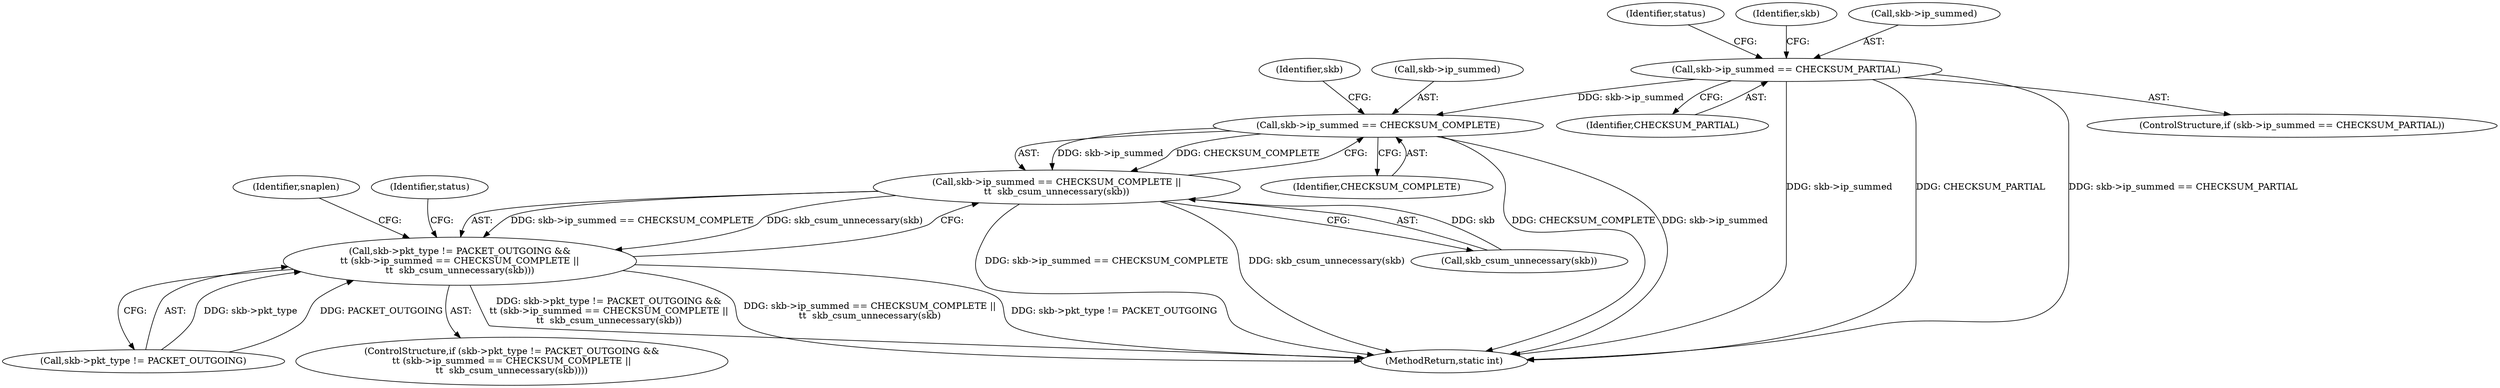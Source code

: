 digraph "0_linux_edbd58be15a957f6a760c4a514cd475217eb97fd@pointer" {
"1000234" [label="(Call,skb->ip_summed == CHECKSUM_PARTIAL)"];
"1000251" [label="(Call,skb->ip_summed == CHECKSUM_COMPLETE)"];
"1000250" [label="(Call,skb->ip_summed == CHECKSUM_COMPLETE ||\n\t\t  skb_csum_unnecessary(skb))"];
"1000244" [label="(Call,skb->pkt_type != PACKET_OUTGOING &&\n\t\t (skb->ip_summed == CHECKSUM_COMPLETE ||\n\t\t  skb_csum_unnecessary(skb)))"];
"1000238" [label="(Identifier,CHECKSUM_PARTIAL)"];
"1000245" [label="(Call,skb->pkt_type != PACKET_OUTGOING)"];
"1000263" [label="(Identifier,snaplen)"];
"1000240" [label="(Identifier,status)"];
"1000250" [label="(Call,skb->ip_summed == CHECKSUM_COMPLETE ||\n\t\t  skb_csum_unnecessary(skb))"];
"1000234" [label="(Call,skb->ip_summed == CHECKSUM_PARTIAL)"];
"1000251" [label="(Call,skb->ip_summed == CHECKSUM_COMPLETE)"];
"1000255" [label="(Identifier,CHECKSUM_COMPLETE)"];
"1000247" [label="(Identifier,skb)"];
"1001022" [label="(MethodReturn,static int)"];
"1000243" [label="(ControlStructure,if (skb->pkt_type != PACKET_OUTGOING &&\n\t\t (skb->ip_summed == CHECKSUM_COMPLETE ||\n\t\t  skb_csum_unnecessary(skb))))"];
"1000235" [label="(Call,skb->ip_summed)"];
"1000259" [label="(Identifier,status)"];
"1000257" [label="(Identifier,skb)"];
"1000233" [label="(ControlStructure,if (skb->ip_summed == CHECKSUM_PARTIAL))"];
"1000244" [label="(Call,skb->pkt_type != PACKET_OUTGOING &&\n\t\t (skb->ip_summed == CHECKSUM_COMPLETE ||\n\t\t  skb_csum_unnecessary(skb)))"];
"1000252" [label="(Call,skb->ip_summed)"];
"1000256" [label="(Call,skb_csum_unnecessary(skb))"];
"1000234" -> "1000233"  [label="AST: "];
"1000234" -> "1000238"  [label="CFG: "];
"1000235" -> "1000234"  [label="AST: "];
"1000238" -> "1000234"  [label="AST: "];
"1000240" -> "1000234"  [label="CFG: "];
"1000247" -> "1000234"  [label="CFG: "];
"1000234" -> "1001022"  [label="DDG: skb->ip_summed"];
"1000234" -> "1001022"  [label="DDG: CHECKSUM_PARTIAL"];
"1000234" -> "1001022"  [label="DDG: skb->ip_summed == CHECKSUM_PARTIAL"];
"1000234" -> "1000251"  [label="DDG: skb->ip_summed"];
"1000251" -> "1000250"  [label="AST: "];
"1000251" -> "1000255"  [label="CFG: "];
"1000252" -> "1000251"  [label="AST: "];
"1000255" -> "1000251"  [label="AST: "];
"1000257" -> "1000251"  [label="CFG: "];
"1000250" -> "1000251"  [label="CFG: "];
"1000251" -> "1001022"  [label="DDG: CHECKSUM_COMPLETE"];
"1000251" -> "1001022"  [label="DDG: skb->ip_summed"];
"1000251" -> "1000250"  [label="DDG: skb->ip_summed"];
"1000251" -> "1000250"  [label="DDG: CHECKSUM_COMPLETE"];
"1000250" -> "1000244"  [label="AST: "];
"1000250" -> "1000256"  [label="CFG: "];
"1000256" -> "1000250"  [label="AST: "];
"1000244" -> "1000250"  [label="CFG: "];
"1000250" -> "1001022"  [label="DDG: skb->ip_summed == CHECKSUM_COMPLETE"];
"1000250" -> "1001022"  [label="DDG: skb_csum_unnecessary(skb)"];
"1000250" -> "1000244"  [label="DDG: skb->ip_summed == CHECKSUM_COMPLETE"];
"1000250" -> "1000244"  [label="DDG: skb_csum_unnecessary(skb)"];
"1000256" -> "1000250"  [label="DDG: skb"];
"1000244" -> "1000243"  [label="AST: "];
"1000244" -> "1000245"  [label="CFG: "];
"1000245" -> "1000244"  [label="AST: "];
"1000259" -> "1000244"  [label="CFG: "];
"1000263" -> "1000244"  [label="CFG: "];
"1000244" -> "1001022"  [label="DDG: skb->pkt_type != PACKET_OUTGOING &&\n\t\t (skb->ip_summed == CHECKSUM_COMPLETE ||\n\t\t  skb_csum_unnecessary(skb))"];
"1000244" -> "1001022"  [label="DDG: skb->ip_summed == CHECKSUM_COMPLETE ||\n\t\t  skb_csum_unnecessary(skb)"];
"1000244" -> "1001022"  [label="DDG: skb->pkt_type != PACKET_OUTGOING"];
"1000245" -> "1000244"  [label="DDG: skb->pkt_type"];
"1000245" -> "1000244"  [label="DDG: PACKET_OUTGOING"];
}
